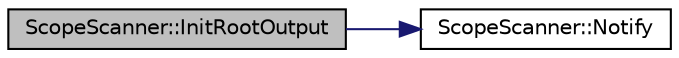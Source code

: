 digraph "ScopeScanner::InitRootOutput"
{
  edge [fontname="Helvetica",fontsize="10",labelfontname="Helvetica",labelfontsize="10"];
  node [fontname="Helvetica",fontsize="10",shape=record];
  rankdir="LR";
  Node1 [label="ScopeScanner::InitRootOutput",height=0.2,width=0.4,color="black", fillcolor="grey75", style="filled", fontcolor="black"];
  Node1 -> Node2 [color="midnightblue",fontsize="10",style="solid",fontname="Helvetica"];
  Node2 [label="ScopeScanner::Notify",height=0.2,width=0.4,color="black", fillcolor="white", style="filled",URL="$dd/dec/class_scope_scanner.html#a50b376cae231d7cfb1bbd559197d281e"];
}
